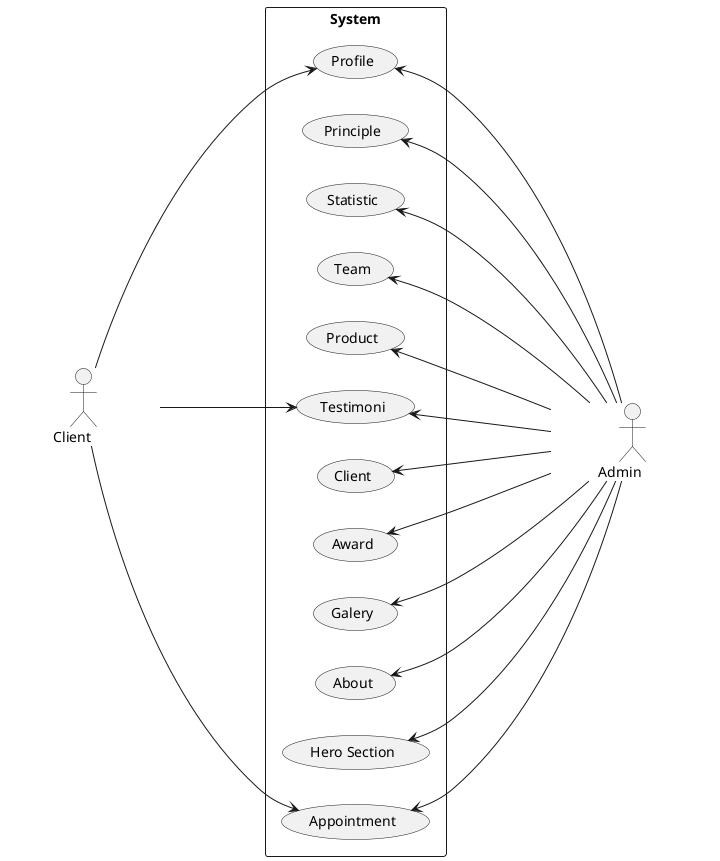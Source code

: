 @startuml
left to right direction
skinparam actorStyle stick
skinparam spacing 800

actor "             Client                   " as C
actor "             Admin                    " as A

rectangle System {
    usecase "Profile" as UC12
    usecase "Principle" as UC2
    usecase "Statistic" as UC3
    usecase "Team" as UC4
    usecase "Product" as UC5
    usecase "Testimoni" as UC6
    usecase "Client" as UC7
    usecase "Award" as UC8
    usecase "Galery" as UC9
    usecase "About" as UC10
    usecase "Hero Section" as UC1
    usecase "Appointment" as UC11

}

' Client akses ke kiri
C --> UC12
C--->UC6
C --> UC11


' Admin akses ke kanan
UC12 <-- A
UC1 <-- A
UC2 <-- A
UC3 <-- A
UC4 <-- A
UC5 <--- A
UC6 <--- A
UC7 <--- A
UC8 <-- A
UC9 <-- A
UC11 <-- A
UC10 <-- A



@enduml
